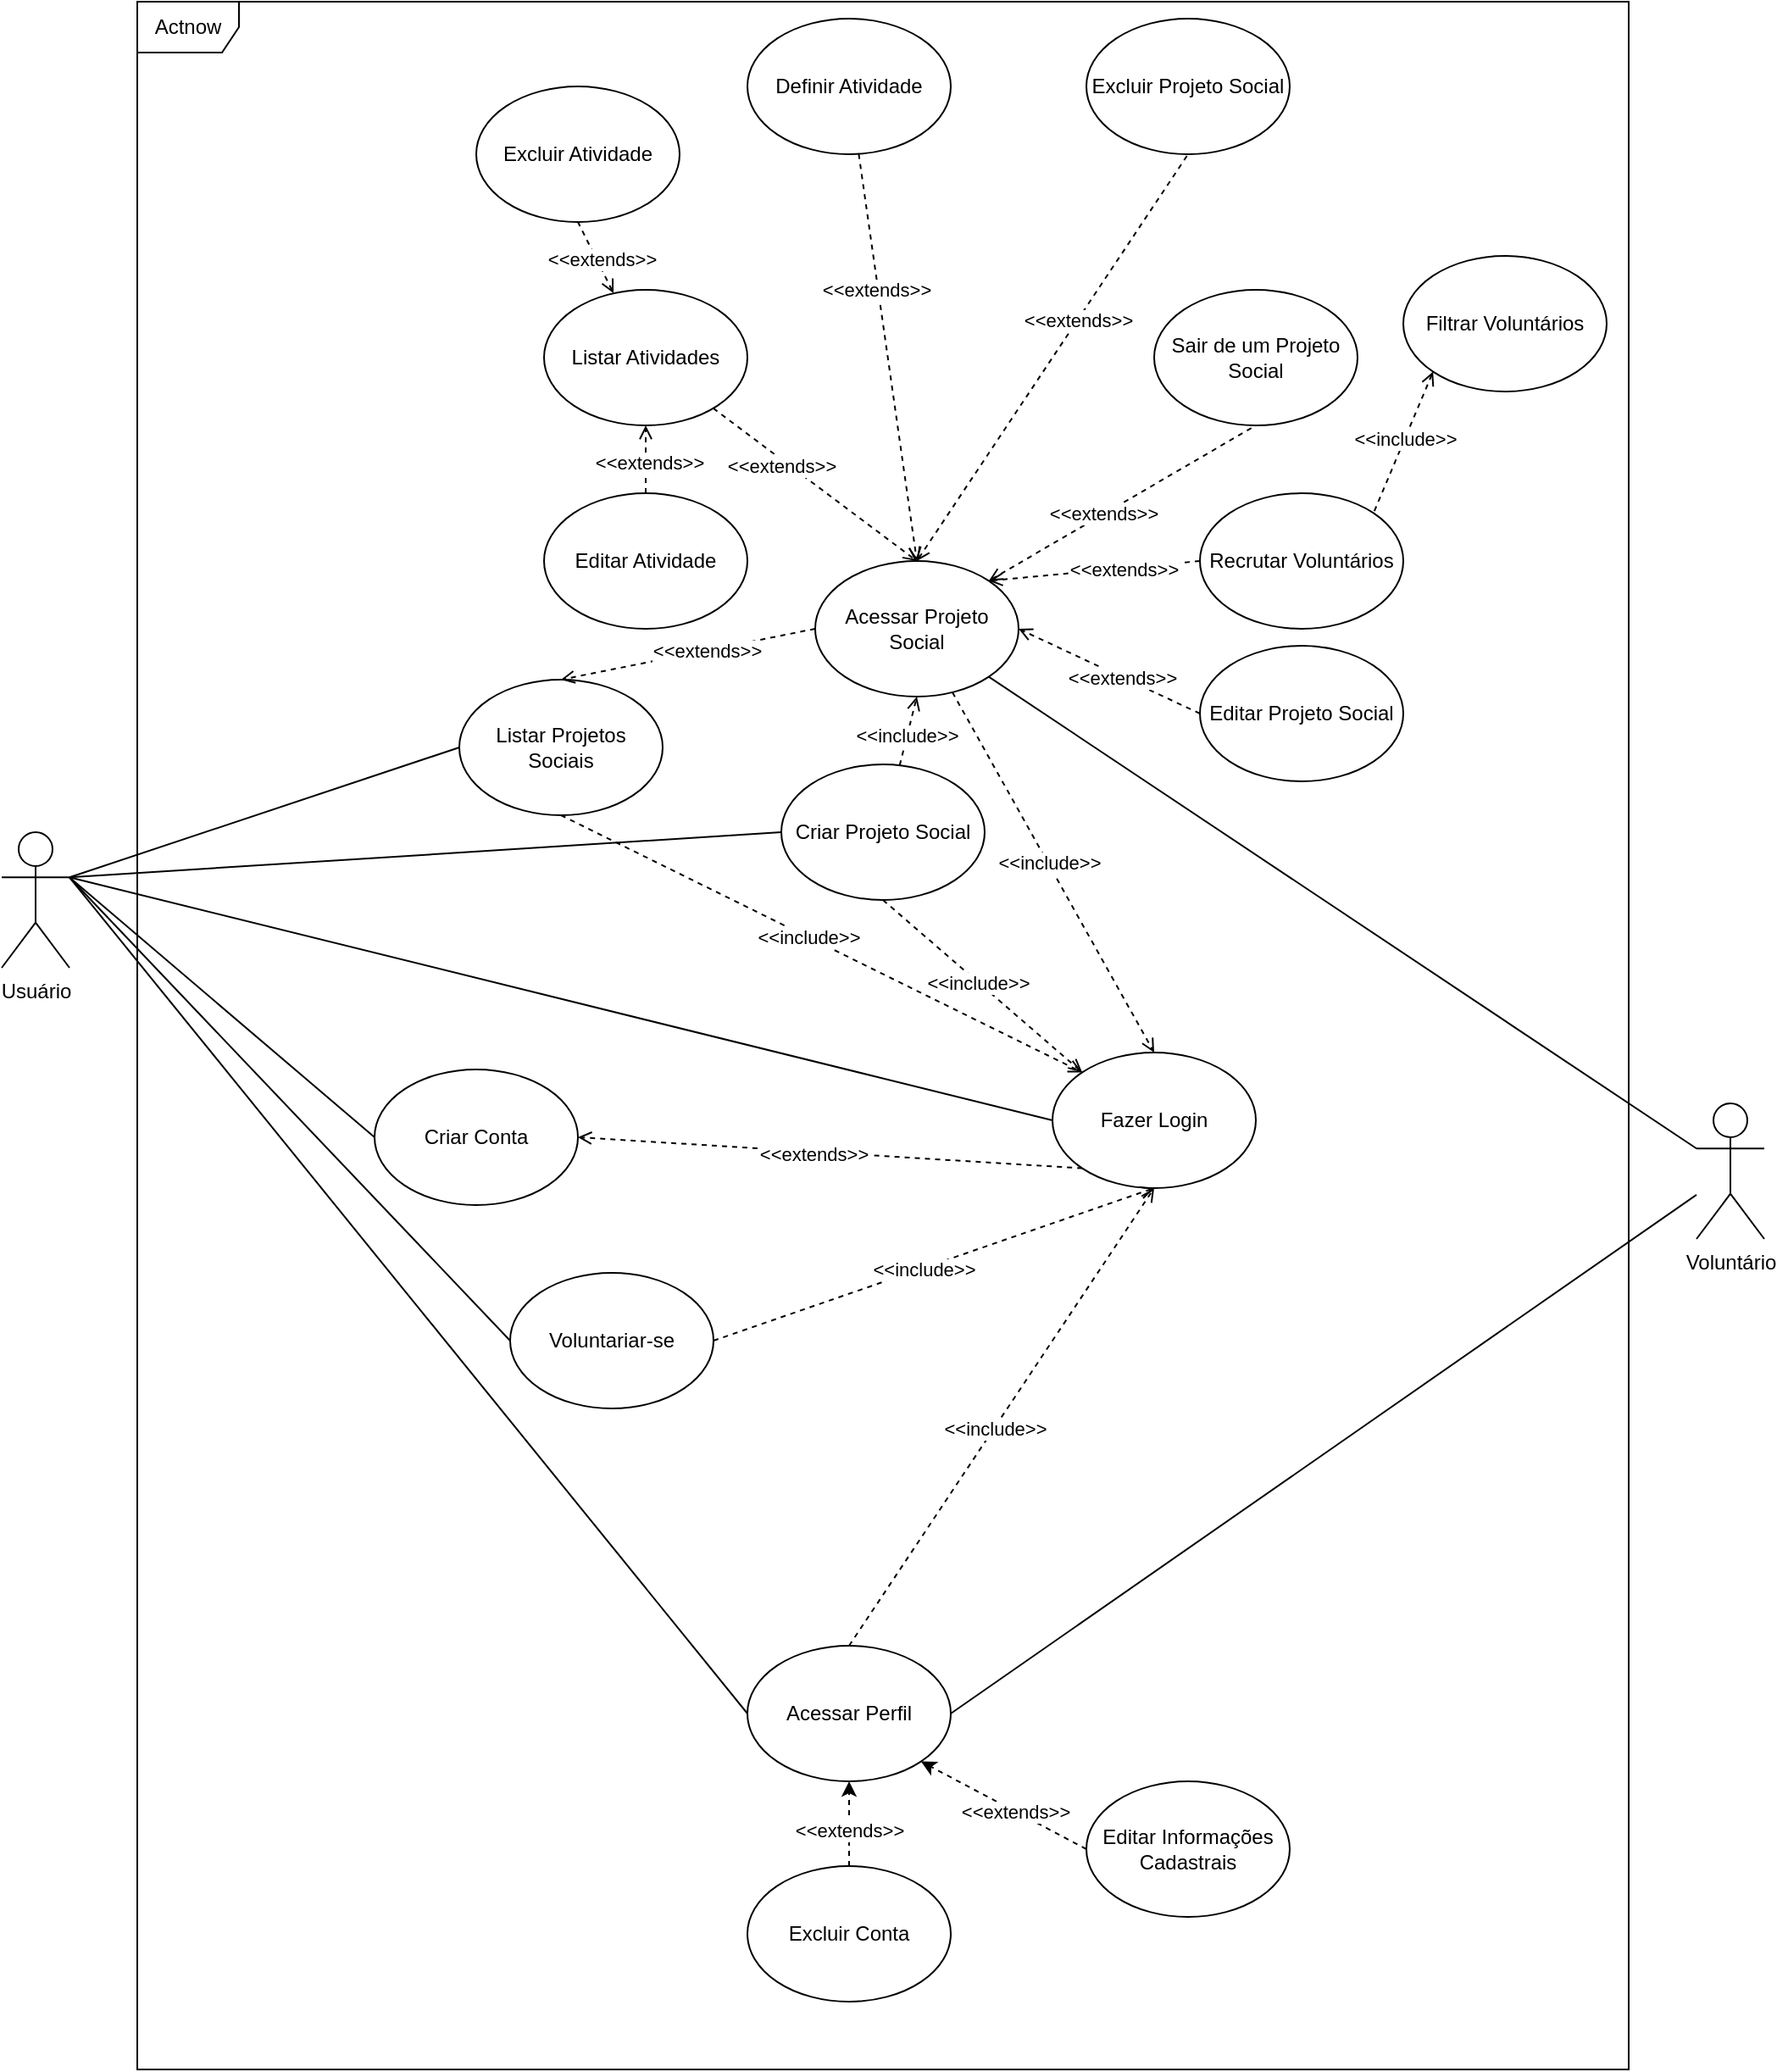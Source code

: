 <mxfile version="24.7.7">
  <diagram name="Página-1" id="OQ3QHIpXwdgnfCNxjiEU">
    <mxGraphModel grid="1" page="1" gridSize="10" guides="1" tooltips="1" connect="1" arrows="1" fold="1" pageScale="1" pageWidth="827" pageHeight="1169" math="0" shadow="0">
      <root>
        <mxCell id="0" />
        <mxCell id="1" parent="0" />
        <mxCell id="KbGAR1Sx4r3WS7hhyt4I-21" style="rounded=0;orthogonalLoop=1;jettySize=auto;html=1;exitX=1;exitY=0.333;exitDx=0;exitDy=0;exitPerimeter=0;entryX=0;entryY=0.5;entryDx=0;entryDy=0;endArrow=none;endFill=0;" edge="1" parent="1" source="KbGAR1Sx4r3WS7hhyt4I-1" target="KbGAR1Sx4r3WS7hhyt4I-8">
          <mxGeometry relative="1" as="geometry" />
        </mxCell>
        <mxCell id="KbGAR1Sx4r3WS7hhyt4I-26" style="rounded=0;orthogonalLoop=1;jettySize=auto;html=1;exitX=1;exitY=0.333;exitDx=0;exitDy=0;exitPerimeter=0;entryX=0;entryY=0.5;entryDx=0;entryDy=0;endArrow=none;endFill=0;" edge="1" parent="1" source="KbGAR1Sx4r3WS7hhyt4I-1" target="KbGAR1Sx4r3WS7hhyt4I-10">
          <mxGeometry relative="1" as="geometry" />
        </mxCell>
        <mxCell id="KbGAR1Sx4r3WS7hhyt4I-41" style="rounded=0;orthogonalLoop=1;jettySize=auto;html=1;exitX=1;exitY=0.333;exitDx=0;exitDy=0;exitPerimeter=0;entryX=0;entryY=0.5;entryDx=0;entryDy=0;endArrow=none;endFill=0;" edge="1" parent="1" source="KbGAR1Sx4r3WS7hhyt4I-1" target="KbGAR1Sx4r3WS7hhyt4I-40">
          <mxGeometry relative="1" as="geometry" />
        </mxCell>
        <mxCell id="KbGAR1Sx4r3WS7hhyt4I-59" style="rounded=0;orthogonalLoop=1;jettySize=auto;html=1;exitX=1;exitY=0.333;exitDx=0;exitDy=0;exitPerimeter=0;entryX=0;entryY=0.5;entryDx=0;entryDy=0;endArrow=none;endFill=0;" edge="1" parent="1" source="KbGAR1Sx4r3WS7hhyt4I-1" target="KbGAR1Sx4r3WS7hhyt4I-58">
          <mxGeometry relative="1" as="geometry" />
        </mxCell>
        <mxCell id="q1U9nJ5n1gJm6JHkLMfn-5" style="rounded=0;orthogonalLoop=1;jettySize=auto;html=1;entryX=0;entryY=0.5;entryDx=0;entryDy=0;endArrow=none;endFill=0;exitX=1;exitY=0.333;exitDx=0;exitDy=0;exitPerimeter=0;" edge="1" parent="1" source="KbGAR1Sx4r3WS7hhyt4I-1" target="q1U9nJ5n1gJm6JHkLMfn-4">
          <mxGeometry relative="1" as="geometry" />
        </mxCell>
        <mxCell id="q1U9nJ5n1gJm6JHkLMfn-7" style="rounded=0;orthogonalLoop=1;jettySize=auto;html=1;entryX=0;entryY=0.5;entryDx=0;entryDy=0;endArrow=none;endFill=0;exitX=1;exitY=0.333;exitDx=0;exitDy=0;exitPerimeter=0;" edge="1" parent="1" source="KbGAR1Sx4r3WS7hhyt4I-1" target="q1U9nJ5n1gJm6JHkLMfn-6">
          <mxGeometry relative="1" as="geometry" />
        </mxCell>
        <mxCell id="KbGAR1Sx4r3WS7hhyt4I-1" value="Usuário" style="shape=umlActor;verticalLabelPosition=bottom;verticalAlign=top;html=1;" vertex="1" parent="1">
          <mxGeometry x="120" y="240" width="40" height="80" as="geometry" />
        </mxCell>
        <mxCell id="KbGAR1Sx4r3WS7hhyt4I-2" value="Sair de um Projeto Social" style="ellipse;whiteSpace=wrap;html=1;" vertex="1" parent="1">
          <mxGeometry x="800" y="-80" width="120" height="80" as="geometry" />
        </mxCell>
        <mxCell id="KbGAR1Sx4r3WS7hhyt4I-8" value="Voluntariar-se" style="ellipse;whiteSpace=wrap;html=1;" vertex="1" parent="1">
          <mxGeometry x="420" y="500" width="120" height="80" as="geometry" />
        </mxCell>
        <mxCell id="KbGAR1Sx4r3WS7hhyt4I-27" style="rounded=0;orthogonalLoop=1;jettySize=auto;html=1;entryX=0.5;entryY=1;entryDx=0;entryDy=0;dashed=1;endArrow=open;endFill=0;" edge="1" parent="1" source="KbGAR1Sx4r3WS7hhyt4I-10" target="KbGAR1Sx4r3WS7hhyt4I-11">
          <mxGeometry relative="1" as="geometry" />
        </mxCell>
        <mxCell id="KbGAR1Sx4r3WS7hhyt4I-28" value="&amp;lt;&amp;lt;include&amp;gt;&amp;gt;" style="edgeLabel;html=1;align=center;verticalAlign=middle;resizable=0;points=[];" connectable="0" vertex="1" parent="KbGAR1Sx4r3WS7hhyt4I-27">
          <mxGeometry x="-0.136" relative="1" as="geometry">
            <mxPoint as="offset" />
          </mxGeometry>
        </mxCell>
        <mxCell id="KbGAR1Sx4r3WS7hhyt4I-10" value="Criar Projeto Social" style="ellipse;whiteSpace=wrap;html=1;" vertex="1" parent="1">
          <mxGeometry x="580" y="200" width="120" height="80" as="geometry" />
        </mxCell>
        <mxCell id="KbGAR1Sx4r3WS7hhyt4I-22" style="rounded=0;orthogonalLoop=1;jettySize=auto;html=1;exitX=1;exitY=0;exitDx=0;exitDy=0;entryX=0.5;entryY=1;entryDx=0;entryDy=0;endArrow=none;endFill=0;startArrow=open;startFill=0;dashed=1;" edge="1" parent="1" source="KbGAR1Sx4r3WS7hhyt4I-11" target="KbGAR1Sx4r3WS7hhyt4I-2">
          <mxGeometry relative="1" as="geometry" />
        </mxCell>
        <mxCell id="KbGAR1Sx4r3WS7hhyt4I-23" value="&amp;lt;&amp;lt;extends&amp;gt;&amp;gt;" style="edgeLabel;html=1;align=center;verticalAlign=middle;resizable=0;points=[];" connectable="0" vertex="1" parent="KbGAR1Sx4r3WS7hhyt4I-22">
          <mxGeometry x="-0.142" y="1" relative="1" as="geometry">
            <mxPoint as="offset" />
          </mxGeometry>
        </mxCell>
        <mxCell id="KbGAR1Sx4r3WS7hhyt4I-24" style="rounded=0;orthogonalLoop=1;jettySize=auto;html=1;entryX=0.5;entryY=1;entryDx=0;entryDy=0;endArrow=none;endFill=0;dashed=1;startArrow=open;startFill=0;exitX=0.5;exitY=0;exitDx=0;exitDy=0;" edge="1" parent="1" source="KbGAR1Sx4r3WS7hhyt4I-11" target="KbGAR1Sx4r3WS7hhyt4I-13">
          <mxGeometry relative="1" as="geometry">
            <mxPoint x="650" y="-40" as="sourcePoint" />
          </mxGeometry>
        </mxCell>
        <mxCell id="KbGAR1Sx4r3WS7hhyt4I-25" value="&amp;lt;&amp;lt;extends&amp;gt;&amp;gt;" style="edgeLabel;html=1;align=center;verticalAlign=middle;resizable=0;points=[];" connectable="0" vertex="1" parent="KbGAR1Sx4r3WS7hhyt4I-24">
          <mxGeometry x="0.19" y="-2" relative="1" as="geometry">
            <mxPoint x="-2" y="-1" as="offset" />
          </mxGeometry>
        </mxCell>
        <mxCell id="q1U9nJ5n1gJm6JHkLMfn-11" style="rounded=0;orthogonalLoop=1;jettySize=auto;html=1;entryX=0.5;entryY=0;entryDx=0;entryDy=0;dashed=1;endArrow=open;endFill=0;" edge="1" parent="1" source="KbGAR1Sx4r3WS7hhyt4I-11" target="q1U9nJ5n1gJm6JHkLMfn-6">
          <mxGeometry relative="1" as="geometry" />
        </mxCell>
        <mxCell id="q1U9nJ5n1gJm6JHkLMfn-12" value="&amp;lt;&amp;lt;include&amp;gt;&amp;gt;" style="edgeLabel;html=1;align=center;verticalAlign=middle;resizable=0;points=[];" connectable="0" vertex="1" parent="q1U9nJ5n1gJm6JHkLMfn-11">
          <mxGeometry x="-0.051" relative="1" as="geometry">
            <mxPoint as="offset" />
          </mxGeometry>
        </mxCell>
        <mxCell id="KbGAR1Sx4r3WS7hhyt4I-11" value="Acessar Projeto Social" style="ellipse;whiteSpace=wrap;html=1;" vertex="1" parent="1">
          <mxGeometry x="600" y="80" width="120" height="80" as="geometry" />
        </mxCell>
        <mxCell id="KbGAR1Sx4r3WS7hhyt4I-13" value="Excluir Projeto Social" style="ellipse;whiteSpace=wrap;html=1;" vertex="1" parent="1">
          <mxGeometry x="760" y="-240" width="120" height="80" as="geometry" />
        </mxCell>
        <mxCell id="KbGAR1Sx4r3WS7hhyt4I-14" value="Actnow" style="shape=umlFrame;whiteSpace=wrap;html=1;pointerEvents=0;" vertex="1" parent="1">
          <mxGeometry x="200" y="-250" width="880" height="1220" as="geometry" />
        </mxCell>
        <mxCell id="KbGAR1Sx4r3WS7hhyt4I-18" style="rounded=0;orthogonalLoop=1;jettySize=auto;html=1;entryX=1;entryY=1;entryDx=0;entryDy=0;endArrow=none;endFill=0;exitX=0;exitY=0.333;exitDx=0;exitDy=0;exitPerimeter=0;" edge="1" parent="1" source="KbGAR1Sx4r3WS7hhyt4I-15" target="KbGAR1Sx4r3WS7hhyt4I-11">
          <mxGeometry relative="1" as="geometry">
            <mxPoint x="1040" y="427" as="sourcePoint" />
          </mxGeometry>
        </mxCell>
        <mxCell id="KbGAR1Sx4r3WS7hhyt4I-60" style="rounded=0;orthogonalLoop=1;jettySize=auto;html=1;entryX=1;entryY=0.5;entryDx=0;entryDy=0;endArrow=none;endFill=0;" edge="1" parent="1" source="KbGAR1Sx4r3WS7hhyt4I-15" target="KbGAR1Sx4r3WS7hhyt4I-58">
          <mxGeometry relative="1" as="geometry" />
        </mxCell>
        <mxCell id="KbGAR1Sx4r3WS7hhyt4I-15" value="Voluntário" style="shape=umlActor;verticalLabelPosition=bottom;verticalAlign=top;html=1;" vertex="1" parent="1">
          <mxGeometry x="1120" y="400" width="40" height="80" as="geometry" />
        </mxCell>
        <mxCell id="KbGAR1Sx4r3WS7hhyt4I-31" style="rounded=0;orthogonalLoop=1;jettySize=auto;html=1;entryX=0.5;entryY=0;entryDx=0;entryDy=0;dashed=1;endArrow=open;endFill=0;" edge="1" parent="1" source="KbGAR1Sx4r3WS7hhyt4I-29" target="KbGAR1Sx4r3WS7hhyt4I-11">
          <mxGeometry relative="1" as="geometry" />
        </mxCell>
        <mxCell id="KbGAR1Sx4r3WS7hhyt4I-32" value="&amp;lt;&amp;lt;extends&amp;gt;&amp;gt;" style="edgeLabel;html=1;align=center;verticalAlign=middle;resizable=0;points=[];" connectable="0" vertex="1" parent="KbGAR1Sx4r3WS7hhyt4I-31">
          <mxGeometry x="-0.336" y="-1" relative="1" as="geometry">
            <mxPoint as="offset" />
          </mxGeometry>
        </mxCell>
        <mxCell id="KbGAR1Sx4r3WS7hhyt4I-29" value="Definir Atividade" style="ellipse;whiteSpace=wrap;html=1;" vertex="1" parent="1">
          <mxGeometry x="560" y="-240" width="120" height="80" as="geometry" />
        </mxCell>
        <mxCell id="q1U9nJ5n1gJm6JHkLMfn-2" style="rounded=0;orthogonalLoop=1;jettySize=auto;html=1;entryX=1;entryY=0;entryDx=0;entryDy=0;exitX=0;exitY=1;exitDx=0;exitDy=0;dashed=1;endArrow=none;endFill=0;startArrow=open;startFill=0;" edge="1" parent="1" source="q1U9nJ5n1gJm6JHkLMfn-1" target="KbGAR1Sx4r3WS7hhyt4I-33">
          <mxGeometry relative="1" as="geometry" />
        </mxCell>
        <mxCell id="q1U9nJ5n1gJm6JHkLMfn-3" value="&amp;lt;&amp;lt;include&amp;gt;&amp;gt;" style="edgeLabel;html=1;align=center;verticalAlign=middle;resizable=0;points=[];" connectable="0" vertex="1" parent="q1U9nJ5n1gJm6JHkLMfn-2">
          <mxGeometry x="-0.054" relative="1" as="geometry">
            <mxPoint as="offset" />
          </mxGeometry>
        </mxCell>
        <mxCell id="KbGAR1Sx4r3WS7hhyt4I-33" value="Recrutar Voluntários" style="ellipse;whiteSpace=wrap;html=1;" vertex="1" parent="1">
          <mxGeometry x="827" y="40" width="120" height="80" as="geometry" />
        </mxCell>
        <mxCell id="KbGAR1Sx4r3WS7hhyt4I-35" style="rounded=0;orthogonalLoop=1;jettySize=auto;html=1;entryX=0.5;entryY=0;entryDx=0;entryDy=0;dashed=1;endArrow=open;endFill=0;" edge="1" parent="1" source="KbGAR1Sx4r3WS7hhyt4I-34" target="KbGAR1Sx4r3WS7hhyt4I-11">
          <mxGeometry relative="1" as="geometry" />
        </mxCell>
        <mxCell id="KbGAR1Sx4r3WS7hhyt4I-36" value="&amp;lt;&amp;lt;extends&amp;gt;&amp;gt;" style="edgeLabel;html=1;align=center;verticalAlign=middle;resizable=0;points=[];" connectable="0" vertex="1" parent="KbGAR1Sx4r3WS7hhyt4I-35">
          <mxGeometry x="-0.307" y="-3" relative="1" as="geometry">
            <mxPoint as="offset" />
          </mxGeometry>
        </mxCell>
        <mxCell id="KbGAR1Sx4r3WS7hhyt4I-45" style="rounded=0;orthogonalLoop=1;jettySize=auto;html=1;entryX=0.5;entryY=1;entryDx=0;entryDy=0;endArrow=none;endFill=0;dashed=1;startArrow=open;startFill=0;" edge="1" parent="1" source="KbGAR1Sx4r3WS7hhyt4I-34" target="KbGAR1Sx4r3WS7hhyt4I-44">
          <mxGeometry relative="1" as="geometry" />
        </mxCell>
        <mxCell id="KbGAR1Sx4r3WS7hhyt4I-46" value="&amp;lt;&amp;lt;extends&amp;gt;&amp;gt;" style="edgeLabel;html=1;align=center;verticalAlign=middle;resizable=0;points=[];" connectable="0" vertex="1" parent="KbGAR1Sx4r3WS7hhyt4I-45">
          <mxGeometry x="-0.083" y="-3" relative="1" as="geometry">
            <mxPoint as="offset" />
          </mxGeometry>
        </mxCell>
        <mxCell id="KbGAR1Sx4r3WS7hhyt4I-34" value="Listar Atividades" style="ellipse;whiteSpace=wrap;html=1;" vertex="1" parent="1">
          <mxGeometry x="440" y="-80" width="120" height="80" as="geometry" />
        </mxCell>
        <mxCell id="KbGAR1Sx4r3WS7hhyt4I-38" style="rounded=0;orthogonalLoop=1;jettySize=auto;html=1;dashed=1;entryX=0.5;entryY=1;entryDx=0;entryDy=0;endArrow=open;endFill=0;" edge="1" parent="1" source="KbGAR1Sx4r3WS7hhyt4I-37" target="KbGAR1Sx4r3WS7hhyt4I-34">
          <mxGeometry relative="1" as="geometry">
            <mxPoint x="330" y="50" as="targetPoint" />
          </mxGeometry>
        </mxCell>
        <mxCell id="KbGAR1Sx4r3WS7hhyt4I-39" value="&amp;lt;&amp;lt;extends&amp;gt;&amp;gt;" style="edgeLabel;html=1;align=center;verticalAlign=middle;resizable=0;points=[];" connectable="0" vertex="1" parent="KbGAR1Sx4r3WS7hhyt4I-38">
          <mxGeometry x="-0.109" y="-2" relative="1" as="geometry">
            <mxPoint as="offset" />
          </mxGeometry>
        </mxCell>
        <mxCell id="KbGAR1Sx4r3WS7hhyt4I-37" value="Editar Atividade" style="ellipse;whiteSpace=wrap;html=1;" vertex="1" parent="1">
          <mxGeometry x="440" y="40" width="120" height="80" as="geometry" />
        </mxCell>
        <mxCell id="KbGAR1Sx4r3WS7hhyt4I-40" value="Listar Projetos Sociais" style="ellipse;whiteSpace=wrap;html=1;" vertex="1" parent="1">
          <mxGeometry x="390" y="150" width="120" height="80" as="geometry" />
        </mxCell>
        <mxCell id="KbGAR1Sx4r3WS7hhyt4I-42" style="rounded=0;orthogonalLoop=1;jettySize=auto;html=1;entryX=0.5;entryY=0;entryDx=0;entryDy=0;dashed=1;exitX=0;exitY=0.5;exitDx=0;exitDy=0;endArrow=open;endFill=0;" edge="1" parent="1" source="KbGAR1Sx4r3WS7hhyt4I-11" target="KbGAR1Sx4r3WS7hhyt4I-40">
          <mxGeometry relative="1" as="geometry">
            <mxPoint x="670" y="370" as="sourcePoint" />
            <mxPoint x="670" y="170" as="targetPoint" />
          </mxGeometry>
        </mxCell>
        <mxCell id="KbGAR1Sx4r3WS7hhyt4I-43" value="&amp;lt;&amp;lt;extends&amp;gt;&amp;gt;" style="edgeLabel;html=1;align=center;verticalAlign=middle;resizable=0;points=[];" connectable="0" vertex="1" parent="KbGAR1Sx4r3WS7hhyt4I-42">
          <mxGeometry x="-0.136" relative="1" as="geometry">
            <mxPoint as="offset" />
          </mxGeometry>
        </mxCell>
        <mxCell id="KbGAR1Sx4r3WS7hhyt4I-44" value="Excluir Atividade" style="ellipse;whiteSpace=wrap;html=1;" vertex="1" parent="1">
          <mxGeometry x="400" y="-200" width="120" height="80" as="geometry" />
        </mxCell>
        <mxCell id="KbGAR1Sx4r3WS7hhyt4I-47" value="Editar Projeto Social" style="ellipse;whiteSpace=wrap;html=1;" vertex="1" parent="1">
          <mxGeometry x="827" y="130" width="120" height="80" as="geometry" />
        </mxCell>
        <mxCell id="KbGAR1Sx4r3WS7hhyt4I-48" style="rounded=0;orthogonalLoop=1;jettySize=auto;html=1;entryX=1;entryY=0;entryDx=0;entryDy=0;dashed=1;exitX=0;exitY=0.5;exitDx=0;exitDy=0;endArrow=open;endFill=0;" edge="1" parent="1" source="KbGAR1Sx4r3WS7hhyt4I-33" target="KbGAR1Sx4r3WS7hhyt4I-11">
          <mxGeometry relative="1" as="geometry">
            <mxPoint x="550" y="250" as="sourcePoint" />
            <mxPoint x="670" y="170" as="targetPoint" />
          </mxGeometry>
        </mxCell>
        <mxCell id="KbGAR1Sx4r3WS7hhyt4I-49" value="&amp;lt;&amp;lt;extends&amp;gt;&amp;gt;" style="edgeLabel;html=1;align=center;verticalAlign=middle;resizable=0;points=[];" connectable="0" vertex="1" parent="KbGAR1Sx4r3WS7hhyt4I-48">
          <mxGeometry x="-0.136" relative="1" as="geometry">
            <mxPoint x="9" as="offset" />
          </mxGeometry>
        </mxCell>
        <mxCell id="KbGAR1Sx4r3WS7hhyt4I-50" style="rounded=0;orthogonalLoop=1;jettySize=auto;html=1;entryX=1;entryY=0.5;entryDx=0;entryDy=0;dashed=1;exitX=0;exitY=0.5;exitDx=0;exitDy=0;endArrow=open;endFill=0;" edge="1" parent="1" source="KbGAR1Sx4r3WS7hhyt4I-47" target="KbGAR1Sx4r3WS7hhyt4I-11">
          <mxGeometry relative="1" as="geometry">
            <mxPoint x="810" y="210" as="sourcePoint" />
            <mxPoint x="730" y="130" as="targetPoint" />
          </mxGeometry>
        </mxCell>
        <mxCell id="KbGAR1Sx4r3WS7hhyt4I-51" value="&amp;lt;&amp;lt;extends&amp;gt;&amp;gt;" style="edgeLabel;html=1;align=center;verticalAlign=middle;resizable=0;points=[];" connectable="0" vertex="1" parent="KbGAR1Sx4r3WS7hhyt4I-50">
          <mxGeometry x="-0.136" relative="1" as="geometry">
            <mxPoint as="offset" />
          </mxGeometry>
        </mxCell>
        <mxCell id="KbGAR1Sx4r3WS7hhyt4I-52" value="Editar Informações Cadastrais" style="ellipse;whiteSpace=wrap;html=1;" vertex="1" parent="1">
          <mxGeometry x="760" y="800" width="120" height="80" as="geometry" />
        </mxCell>
        <mxCell id="KbGAR1Sx4r3WS7hhyt4I-55" value="Excluir Conta" style="ellipse;whiteSpace=wrap;html=1;" vertex="1" parent="1">
          <mxGeometry x="560" y="850" width="120" height="80" as="geometry" />
        </mxCell>
        <mxCell id="KbGAR1Sx4r3WS7hhyt4I-58" value="Acessar Perfil" style="ellipse;whiteSpace=wrap;html=1;" vertex="1" parent="1">
          <mxGeometry x="560" y="720" width="120" height="80" as="geometry" />
        </mxCell>
        <mxCell id="KbGAR1Sx4r3WS7hhyt4I-61" style="rounded=0;orthogonalLoop=1;jettySize=auto;html=1;entryX=1;entryY=1;entryDx=0;entryDy=0;dashed=1;exitX=0;exitY=0.5;exitDx=0;exitDy=0;" edge="1" parent="1" source="KbGAR1Sx4r3WS7hhyt4I-52" target="KbGAR1Sx4r3WS7hhyt4I-58">
          <mxGeometry relative="1" as="geometry">
            <mxPoint x="950" y="780.002" as="sourcePoint" />
            <mxPoint x="720" y="907.78" as="targetPoint" />
          </mxGeometry>
        </mxCell>
        <mxCell id="KbGAR1Sx4r3WS7hhyt4I-62" value="&amp;lt;&amp;lt;extends&amp;gt;&amp;gt;" style="edgeLabel;html=1;align=center;verticalAlign=middle;resizable=0;points=[];" connectable="0" vertex="1" parent="KbGAR1Sx4r3WS7hhyt4I-61">
          <mxGeometry x="-0.136" relative="1" as="geometry">
            <mxPoint as="offset" />
          </mxGeometry>
        </mxCell>
        <mxCell id="KbGAR1Sx4r3WS7hhyt4I-63" style="rounded=0;orthogonalLoop=1;jettySize=auto;html=1;entryX=0.5;entryY=1;entryDx=0;entryDy=0;dashed=1;exitX=0.5;exitY=0;exitDx=0;exitDy=0;" edge="1" parent="1" source="KbGAR1Sx4r3WS7hhyt4I-55" target="KbGAR1Sx4r3WS7hhyt4I-58">
          <mxGeometry relative="1" as="geometry">
            <mxPoint x="790" y="850" as="sourcePoint" />
            <mxPoint x="672" y="798" as="targetPoint" />
          </mxGeometry>
        </mxCell>
        <mxCell id="KbGAR1Sx4r3WS7hhyt4I-64" value="&amp;lt;&amp;lt;extends&amp;gt;&amp;gt;" style="edgeLabel;html=1;align=center;verticalAlign=middle;resizable=0;points=[];" connectable="0" vertex="1" parent="KbGAR1Sx4r3WS7hhyt4I-63">
          <mxGeometry x="-0.136" relative="1" as="geometry">
            <mxPoint as="offset" />
          </mxGeometry>
        </mxCell>
        <mxCell id="q1U9nJ5n1gJm6JHkLMfn-1" value="Filtrar Voluntários" style="ellipse;whiteSpace=wrap;html=1;" vertex="1" parent="1">
          <mxGeometry x="947" y="-100" width="120" height="80" as="geometry" />
        </mxCell>
        <mxCell id="q1U9nJ5n1gJm6JHkLMfn-4" value="Criar Conta" style="ellipse;whiteSpace=wrap;html=1;" vertex="1" parent="1">
          <mxGeometry x="340" y="380" width="120" height="80" as="geometry" />
        </mxCell>
        <mxCell id="q1U9nJ5n1gJm6JHkLMfn-8" value="" style="rounded=0;orthogonalLoop=1;jettySize=auto;html=1;endArrow=open;endFill=0;dashed=1;exitX=0;exitY=1;exitDx=0;exitDy=0;entryX=1;entryY=0.5;entryDx=0;entryDy=0;" edge="1" parent="1" source="q1U9nJ5n1gJm6JHkLMfn-6" target="q1U9nJ5n1gJm6JHkLMfn-4">
          <mxGeometry relative="1" as="geometry">
            <mxPoint x="757.724" y="465.414" as="sourcePoint" />
            <mxPoint x="459.995" y="450.003" as="targetPoint" />
          </mxGeometry>
        </mxCell>
        <mxCell id="q1U9nJ5n1gJm6JHkLMfn-9" value="&amp;lt;&amp;lt;extends&amp;gt;&amp;gt;" style="edgeLabel;html=1;align=center;verticalAlign=middle;resizable=0;points=[];" connectable="0" vertex="1" parent="q1U9nJ5n1gJm6JHkLMfn-8">
          <mxGeometry x="-0.373" relative="1" as="geometry">
            <mxPoint x="-65" y="-3" as="offset" />
          </mxGeometry>
        </mxCell>
        <mxCell id="q1U9nJ5n1gJm6JHkLMfn-6" value="Fazer Login" style="ellipse;whiteSpace=wrap;html=1;" vertex="1" parent="1">
          <mxGeometry x="740" y="370" width="120" height="80" as="geometry" />
        </mxCell>
        <mxCell id="q1U9nJ5n1gJm6JHkLMfn-13" style="rounded=0;orthogonalLoop=1;jettySize=auto;html=1;entryX=0;entryY=0;entryDx=0;entryDy=0;dashed=1;exitX=0.5;exitY=1;exitDx=0;exitDy=0;endArrow=open;endFill=0;" edge="1" parent="1" source="KbGAR1Sx4r3WS7hhyt4I-10" target="q1U9nJ5n1gJm6JHkLMfn-6">
          <mxGeometry relative="1" as="geometry">
            <mxPoint x="691" y="167" as="sourcePoint" />
            <mxPoint x="810" y="380" as="targetPoint" />
          </mxGeometry>
        </mxCell>
        <mxCell id="q1U9nJ5n1gJm6JHkLMfn-14" value="&amp;lt;&amp;lt;include&amp;gt;&amp;gt;" style="edgeLabel;html=1;align=center;verticalAlign=middle;resizable=0;points=[];" connectable="0" vertex="1" parent="q1U9nJ5n1gJm6JHkLMfn-13">
          <mxGeometry x="-0.051" relative="1" as="geometry">
            <mxPoint as="offset" />
          </mxGeometry>
        </mxCell>
        <mxCell id="q1U9nJ5n1gJm6JHkLMfn-15" style="rounded=0;orthogonalLoop=1;jettySize=auto;html=1;entryX=0;entryY=0;entryDx=0;entryDy=0;dashed=1;exitX=0.5;exitY=1;exitDx=0;exitDy=0;endArrow=open;endFill=0;" edge="1" parent="1" source="KbGAR1Sx4r3WS7hhyt4I-40" target="q1U9nJ5n1gJm6JHkLMfn-6">
          <mxGeometry relative="1" as="geometry">
            <mxPoint x="670" y="320" as="sourcePoint" />
            <mxPoint x="768" y="392" as="targetPoint" />
          </mxGeometry>
        </mxCell>
        <mxCell id="q1U9nJ5n1gJm6JHkLMfn-16" value="&amp;lt;&amp;lt;include&amp;gt;&amp;gt;" style="edgeLabel;html=1;align=center;verticalAlign=middle;resizable=0;points=[];" connectable="0" vertex="1" parent="q1U9nJ5n1gJm6JHkLMfn-15">
          <mxGeometry x="-0.051" relative="1" as="geometry">
            <mxPoint as="offset" />
          </mxGeometry>
        </mxCell>
        <mxCell id="q1U9nJ5n1gJm6JHkLMfn-17" style="rounded=0;orthogonalLoop=1;jettySize=auto;html=1;entryX=0.5;entryY=1;entryDx=0;entryDy=0;dashed=1;exitX=1;exitY=0.5;exitDx=0;exitDy=0;endArrow=open;endFill=0;" edge="1" parent="1" source="KbGAR1Sx4r3WS7hhyt4I-8" target="q1U9nJ5n1gJm6JHkLMfn-6">
          <mxGeometry relative="1" as="geometry">
            <mxPoint x="460" y="240" as="sourcePoint" />
            <mxPoint x="768" y="392" as="targetPoint" />
          </mxGeometry>
        </mxCell>
        <mxCell id="q1U9nJ5n1gJm6JHkLMfn-18" value="&amp;lt;&amp;lt;include&amp;gt;&amp;gt;" style="edgeLabel;html=1;align=center;verticalAlign=middle;resizable=0;points=[];" connectable="0" vertex="1" parent="q1U9nJ5n1gJm6JHkLMfn-17">
          <mxGeometry x="-0.051" relative="1" as="geometry">
            <mxPoint as="offset" />
          </mxGeometry>
        </mxCell>
        <mxCell id="q1U9nJ5n1gJm6JHkLMfn-19" style="rounded=0;orthogonalLoop=1;jettySize=auto;html=1;entryX=0.5;entryY=1;entryDx=0;entryDy=0;dashed=1;exitX=0.5;exitY=0;exitDx=0;exitDy=0;endArrow=open;endFill=0;" edge="1" parent="1" source="KbGAR1Sx4r3WS7hhyt4I-58" target="q1U9nJ5n1gJm6JHkLMfn-6">
          <mxGeometry relative="1" as="geometry">
            <mxPoint x="550" y="550" as="sourcePoint" />
            <mxPoint x="768" y="448" as="targetPoint" />
          </mxGeometry>
        </mxCell>
        <mxCell id="q1U9nJ5n1gJm6JHkLMfn-20" value="&amp;lt;&amp;lt;include&amp;gt;&amp;gt;" style="edgeLabel;html=1;align=center;verticalAlign=middle;resizable=0;points=[];" connectable="0" vertex="1" parent="q1U9nJ5n1gJm6JHkLMfn-19">
          <mxGeometry x="-0.051" relative="1" as="geometry">
            <mxPoint as="offset" />
          </mxGeometry>
        </mxCell>
      </root>
    </mxGraphModel>
  </diagram>
</mxfile>
